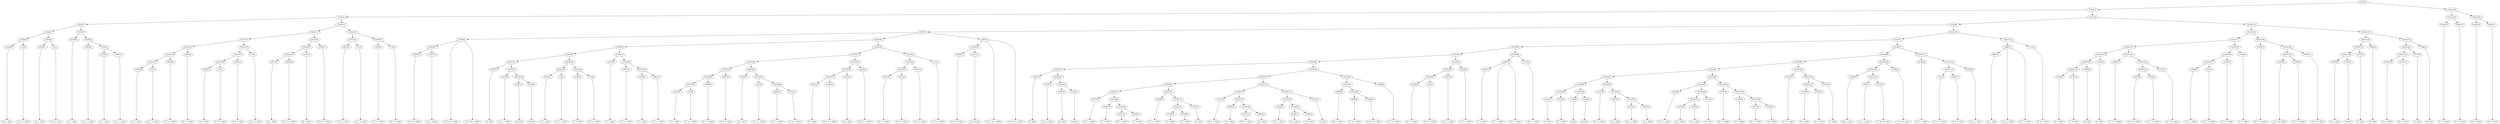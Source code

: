 digraph sample{
"L2544(0)"->"[C  E  G](0)"
"L31(0)"->"[C  D  E  G](0)"
"L5222(5)"->"L2544(0)"
"L5222(5)"->"L31(0)"
"L2544(1)"->"[C  E  G](1)"
"L31(1)"->"[C  D  E  G](1)"
"L5222(6)"->"L2544(1)"
"L5222(6)"->"L31(1)"
"L5222(4)"->"L5222(5)"
"L5222(4)"->"L5222(6)"
"L4136(0)"->"[C  F  A](0)"
"L4981(0)"->"[C  F  G  A](0)"
"L4136(1)"->"[C  F  A](1)"
"L4981(1)"->"[C  F  G  A](1)"
"L5222(9)"->"L4136(1)"
"L5222(9)"->"L4981(1)"
"L5222(8)"->"L4981(0)"
"L5222(8)"->"L5222(9)"
"L5222(7)"->"L4136(0)"
"L5222(7)"->"L5222(8)"
"L5222(3)"->"L5222(4)"
"L5222(3)"->"L5222(7)"
"L2544(2)"->"[C  E  G](2)"
"L31(2)"->"[C  D  E  G](2)"
"L5222(15)"->"L2544(2)"
"L5222(15)"->"L31(2)"
"L4660(0)"->"[C  E  G  B](0)"
"L5222(14)"->"L5222(15)"
"L5222(14)"->"L4660(0)"
"L2901(0)"->"[C  E  F  G](0)"
"L5222(13)"->"L5222(14)"
"L5222(13)"->"L2901(0)"
"L2544(3)"->"[C  E  G](3)"
"L31(3)"->"[C  D  E  G](3)"
"L5222(18)"->"L2544(3)"
"L5222(18)"->"L31(3)"
"L4660(1)"->"[C  E  G  B](1)"
"L5222(17)"->"L5222(18)"
"L5222(17)"->"L4660(1)"
"L31(4)"->"[C  D  E  G](4)"
"L5222(16)"->"L5222(17)"
"L5222(16)"->"L31(4)"
"L5222(12)"->"L5222(13)"
"L5222(12)"->"L5222(16)"
"L3811(0)"->"[F  G  B](0)"
"L2228(0)"->"[D  E  F  G  B](0)"
"L5222(21)"->"L3811(0)"
"L5222(21)"->"L2228(0)"
"L3811(1)"->"[F  G  B](1)"
"L5222(20)"->"L5222(21)"
"L5222(20)"->"L3811(1)"
"L2228(1)"->"[D  E  F  G  B](1)"
"L5222(19)"->"L5222(20)"
"L5222(19)"->"L2228(1)"
"L5222(11)"->"L5222(12)"
"L5222(11)"->"L5222(19)"
"L2901(1)"->"[C  E  F  G](1)"
"L31(5)"->"[C  D  E  G](5)"
"L5222(23)"->"L2901(1)"
"L5222(23)"->"L31(5)"
"L2901(2)"->"[C  E  F  G](2)"
"L31(6)"->"[C  D  E  G](6)"
"L5222(24)"->"L2901(2)"
"L5222(24)"->"L31(6)"
"L5222(22)"->"L5222(23)"
"L5222(22)"->"L5222(24)"
"L5222(10)"->"L5222(11)"
"L5222(10)"->"L5222(22)"
"L5222(2)"->"L5222(3)"
"L5222(2)"->"L5222(10)"
"L3669(0)"->"[C  D  Fis  B](0)"
"L2727(0)"->"[C  D  Fis](0)"
"L5222(27)"->"L3669(0)"
"L5222(27)"->"L2727(0)"
"L3593(0)"->"[C  D  Fis  A  B](0)"
"L3593(0)"->"L5222(27)"
"L3593(0)"->"[C  D  Fis  A  B](1)"
"L2597(0)"->"[G  B](0)"
"L4276(0)"->"[C  D  G  B](0)"
"L2597(1)"->"[G  B](1)"
"L2185(0)"->"[rest](0)"
"L5222(33)"->"L2597(1)"
"L5222(33)"->"L2185(0)"
"L5222(32)"->"L4276(0)"
"L5222(32)"->"L5222(33)"
"L5222(31)"->"L2597(0)"
"L5222(31)"->"L5222(32)"
"L2544(4)"->"[C  E  G](4)"
"L31(7)"->"[C  D  E  G](7)"
"L5222(35)"->"L2544(4)"
"L5222(35)"->"L31(7)"
"L2544(5)"->"[C  E  G](5)"
"L31(8)"->"[C  D  E  G](8)"
"L5222(36)"->"L2544(5)"
"L5222(36)"->"L31(8)"
"L5222(34)"->"L5222(35)"
"L5222(34)"->"L5222(36)"
"L5222(30)"->"L5222(31)"
"L5222(30)"->"L5222(34)"
"L4136(2)"->"[C  F  A](2)"
"L4981(2)"->"[C  F  G  A](2)"
"L4136(3)"->"[C  F  A](3)"
"L4981(3)"->"[C  F  G  A](3)"
"L5222(39)"->"L4136(3)"
"L5222(39)"->"L4981(3)"
"L5222(38)"->"L4981(2)"
"L5222(38)"->"L5222(39)"
"L5222(37)"->"L4136(2)"
"L5222(37)"->"L5222(38)"
"L5222(29)"->"L5222(30)"
"L5222(29)"->"L5222(37)"
"L2544(6)"->"[C  E  G](6)"
"L31(9)"->"[C  D  E  G](9)"
"L5222(45)"->"L2544(6)"
"L5222(45)"->"L31(9)"
"L4660(2)"->"[C  E  G  B](2)"
"L5222(44)"->"L5222(45)"
"L5222(44)"->"L4660(2)"
"L2901(3)"->"[C  E  F  G](3)"
"L5222(43)"->"L5222(44)"
"L5222(43)"->"L2901(3)"
"L2544(7)"->"[C  E  G](7)"
"L31(10)"->"[C  D  E  G](10)"
"L4660(3)"->"[C  E  G  B](3)"
"L31(11)"->"[C  D  E  G](11)"
"L5222(48)"->"L4660(3)"
"L5222(48)"->"L31(11)"
"L5222(47)"->"L31(10)"
"L5222(47)"->"L5222(48)"
"L5222(46)"->"L2544(7)"
"L5222(46)"->"L5222(47)"
"L5222(42)"->"L5222(43)"
"L5222(42)"->"L5222(46)"
"L3811(2)"->"[F  G  B](2)"
"L2228(2)"->"[D  E  F  G  B](2)"
"L5222(51)"->"L3811(2)"
"L5222(51)"->"L2228(2)"
"L3811(3)"->"[F  G  B](3)"
"L5222(50)"->"L5222(51)"
"L5222(50)"->"L3811(3)"
"L2228(3)"->"[D  E  F  G  B](3)"
"L5222(49)"->"L5222(50)"
"L5222(49)"->"L2228(3)"
"L5222(41)"->"L5222(42)"
"L5222(41)"->"L5222(49)"
"L2901(4)"->"[C  E  F  G](4)"
"L31(12)"->"[C  D  E  G](12)"
"L5222(54)"->"L2901(4)"
"L5222(54)"->"L31(12)"
"L2901(5)"->"[C  E  F  G](5)"
"L5222(53)"->"L5222(54)"
"L5222(53)"->"L2901(5)"
"L31(13)"->"[C  D  E  G](13)"
"L5222(52)"->"L5222(53)"
"L5222(52)"->"L31(13)"
"L5222(40)"->"L5222(41)"
"L5222(40)"->"L5222(52)"
"L5222(28)"->"L5222(29)"
"L5222(28)"->"L5222(40)"
"L3669(1)"->"[C  D  Fis  B](1)"
"L2727(1)"->"[C  D  Fis](1)"
"L5222(55)"->"L3669(1)"
"L5222(55)"->"L2727(1)"
"L3593(1)"->"[C  D  Fis  A  B](2)"
"L3593(1)"->"L5222(55)"
"L3593(1)"->"[C  D  Fis  A  B](3)"
"L5057(0)"->"L3593(0)"
"L5057(0)"->"L5222(28)"
"L5057(0)"->"L3593(1)"
"L2597(2)"->"[G  B](2)"
"L4276(1)"->"[C  D  G  B](1)"
"L2597(3)"->"[G  B](3)"
"L2185(1)"->"[rest](1)"
"L5222(63)"->"L2597(3)"
"L5222(63)"->"L2185(1)"
"L5222(62)"->"L4276(1)"
"L5222(62)"->"L5222(63)"
"L5222(61)"->"L2597(2)"
"L5222(61)"->"L5222(62)"
"L4731(0)"->"[D  F  G  B](0)"
"L2645(0)"->"[C  D  B](0)"
"L4731(1)"->"[D  F  G  B](1)"
"L2645(1)"->"[C  D  B](1)"
"L5222(69)"->"L4731(1)"
"L5222(69)"->"L2645(1)"
"L5222(68)"->"L2645(0)"
"L5222(68)"->"L5222(69)"
"L5222(67)"->"L4731(0)"
"L5222(67)"->"L5222(68)"
"L2238(0)"->"[C  E  G  A](0)"
"L3259(0)"->"[C  E  B](0)"
"L4738(0)"->"[C  D  E](0)"
"L5222(72)"->"L3259(0)"
"L5222(72)"->"L4738(0)"
"L3741(0)"->"[C  E](0)"
"L5222(71)"->"L5222(72)"
"L5222(71)"->"L3741(0)"
"L5222(70)"->"L2238(0)"
"L5222(70)"->"L5222(71)"
"L5222(66)"->"L5222(67)"
"L5222(66)"->"L5222(70)"
"L4731(2)"->"[D  F  G  B](2)"
"L2645(2)"->"[C  D  B](2)"
"L4731(3)"->"[D  F  G  B](3)"
"L2645(3)"->"[C  D  B](3)"
"L5222(76)"->"L4731(3)"
"L5222(76)"->"L2645(3)"
"L5222(75)"->"L2645(2)"
"L5222(75)"->"L5222(76)"
"L5222(74)"->"L4731(2)"
"L5222(74)"->"L5222(75)"
"L2238(1)"->"[C  E  G  A](1)"
"L3259(1)"->"[C  E  B](1)"
"L4738(1)"->"[C  D  E](1)"
"L5222(79)"->"L3259(1)"
"L5222(79)"->"L4738(1)"
"L5222(78)"->"L2238(1)"
"L5222(78)"->"L5222(79)"
"L3741(1)"->"[C  E](1)"
"L5222(77)"->"L5222(78)"
"L5222(77)"->"L3741(1)"
"L5222(73)"->"L5222(74)"
"L5222(73)"->"L5222(77)"
"L5222(65)"->"L5222(66)"
"L5222(65)"->"L5222(73)"
"L3689(0)"->"[Dis  G  A](0)"
"L895(0)"->"[C  D  G  A](0)"
"L1420(0)"->"[C  Dis  Fis  A](0)"
"L5222(82)"->"L895(0)"
"L5222(82)"->"L1420(0)"
"L5222(81)"->"L3689(0)"
"L5222(81)"->"L5222(82)"
"L3296(0)"->"[C  D  Fis  A](0)"
"L5222(80)"->"L5222(81)"
"L5222(80)"->"L3296(0)"
"L5222(64)"->"L5222(65)"
"L5222(64)"->"L5222(80)"
"L5222(60)"->"L5222(61)"
"L5222(60)"->"L5222(64)"
"L2238(2)"->"[C  E  G  A](2)"
"L31(14)"->"[C  D  E  G](14)"
"L5222(85)"->"L2238(2)"
"L5222(85)"->"L31(14)"
"L2901(6)"->"[C  E  F  G](6)"
"L5222(84)"->"L5222(85)"
"L5222(84)"->"L2901(6)"
"L2238(3)"->"[C  E  G  A](3)"
"L5222(83)"->"L5222(84)"
"L5222(83)"->"L2238(3)"
"L5222(59)"->"L5222(60)"
"L5222(59)"->"L5222(83)"
"L4667(0)"->"[F  G  A](0)"
"L4887(0)"->"[C  F  G  B](0)"
"L4887(0)"->"L4667(0)"
"L4887(0)"->"[C  F  G  B](1)"
"L1733(0)"->"[D  E  F  G](0)"
"L5222(86)"->"L4887(0)"
"L5222(86)"->"L1733(0)"
"L5222(58)"->"L5222(59)"
"L5222(58)"->"L5222(86)"
"L3741(2)"->"[C  E](2)"
"L4130(0)"->"[C  F  G](0)"
"L5222(93)"->"L3741(2)"
"L5222(93)"->"L4130(0)"
"L1796(0)"->"[C](0)"
"L2185(2)"->"[rest](2)"
"L5222(94)"->"L1796(0)"
"L5222(94)"->"L2185(2)"
"L5222(92)"->"L5222(93)"
"L5222(92)"->"L5222(94)"
"L4731(4)"->"[D  F  G  B](4)"
"L2645(4)"->"[C  D  B](4)"
"L4731(5)"->"[D  F  G  B](5)"
"L2645(5)"->"[C  D  B](5)"
"L5222(97)"->"L4731(5)"
"L5222(97)"->"L2645(5)"
"L5222(96)"->"L2645(4)"
"L5222(96)"->"L5222(97)"
"L5222(95)"->"L4731(4)"
"L5222(95)"->"L5222(96)"
"L5222(91)"->"L5222(92)"
"L5222(91)"->"L5222(95)"
"L2238(4)"->"[C  E  G  A](4)"
"L3259(2)"->"[C  E  B](2)"
"L4738(2)"->"[C  D  E](2)"
"L5222(101)"->"L3259(2)"
"L5222(101)"->"L4738(2)"
"L3741(3)"->"[C  E](3)"
"L5222(100)"->"L5222(101)"
"L5222(100)"->"L3741(3)"
"L5222(99)"->"L2238(4)"
"L5222(99)"->"L5222(100)"
"L4731(6)"->"[D  F  G  B](6)"
"L2645(6)"->"[C  D  B](6)"
"L4731(7)"->"[D  F  G  B](7)"
"L2645(7)"->"[C  D  B](7)"
"L5222(104)"->"L4731(7)"
"L5222(104)"->"L2645(7)"
"L5222(103)"->"L2645(6)"
"L5222(103)"->"L5222(104)"
"L5222(102)"->"L4731(6)"
"L5222(102)"->"L5222(103)"
"L5222(98)"->"L5222(99)"
"L5222(98)"->"L5222(102)"
"L5222(90)"->"L5222(91)"
"L5222(90)"->"L5222(98)"
"L2238(5)"->"[C  E  G  A](5)"
"L3259(3)"->"[C  E  B](3)"
"L4738(3)"->"[C  D  E](3)"
"L5222(107)"->"L3259(3)"
"L5222(107)"->"L4738(3)"
"L3741(4)"->"[C  E](4)"
"L5222(106)"->"L5222(107)"
"L5222(106)"->"L3741(4)"
"L5222(105)"->"L2238(5)"
"L5222(105)"->"L5222(106)"
"L5222(89)"->"L5222(90)"
"L5222(89)"->"L5222(105)"
"L3689(1)"->"[Dis  G  A](1)"
"L895(1)"->"[C  D  G  A](1)"
"L1420(1)"->"[C  Dis  Fis  A](1)"
"L5222(110)"->"L895(1)"
"L5222(110)"->"L1420(1)"
"L5222(109)"->"L3689(1)"
"L5222(109)"->"L5222(110)"
"L3296(1)"->"[C  D  Fis  A](1)"
"L5222(108)"->"L5222(109)"
"L5222(108)"->"L3296(1)"
"L5222(88)"->"L5222(89)"
"L5222(88)"->"L5222(108)"
"L2238(6)"->"[C  E  G  A](6)"
"L31(15)"->"[C  D  E  G](15)"
"L2901(7)"->"[C  E  F  G](7)"
"L5222(113)"->"L31(15)"
"L5222(113)"->"L2901(7)"
"L2238(7)"->"[C  E  G  A](7)"
"L5222(112)"->"L5222(113)"
"L5222(112)"->"L2238(7)"
"L5222(111)"->"L2238(6)"
"L5222(111)"->"L5222(112)"
"L5222(87)"->"L5222(88)"
"L5222(87)"->"L5222(111)"
"L5222(57)"->"L5222(58)"
"L5222(57)"->"L5222(87)"
"L4667(1)"->"[F  G  A](1)"
"L4887(1)"->"[C  F  G  B](2)"
"L4887(1)"->"L4667(1)"
"L4887(1)"->"[C  F  G  B](3)"
"L1733(1)"->"[D  E  F  G](1)"
"L5222(114)"->"L4887(1)"
"L5222(114)"->"L1733(1)"
"L5222(56)"->"L5222(57)"
"L5222(56)"->"L5222(114)"
"L5222(26)"->"L5057(0)"
"L5222(26)"->"L5222(56)"
"L3259(4)"->"[C  E  B](4)"
"L4738(4)"->"[C  D  E](4)"
"L5222(121)"->"L3259(4)"
"L5222(121)"->"L4738(4)"
"L2984(0)"->"[E  F](0)"
"L5222(120)"->"L5222(121)"
"L5222(120)"->"L2984(0)"
"L2821(0)"->"[C  G](0)"
"L5222(119)"->"L5222(120)"
"L5222(119)"->"L2821(0)"
"L1820(0)"->"[C  D  F  Gis](0)"
"L4555(0)"->"[C  F  Gis  B](0)"
"L1820(1)"->"[C  D  F  Gis](1)"
"L5222(124)"->"L4555(0)"
"L5222(124)"->"L1820(1)"
"L4555(1)"->"[C  F  Gis  B](1)"
"L5222(123)"->"L5222(124)"
"L5222(123)"->"L4555(1)"
"L5222(122)"->"L1820(0)"
"L5222(122)"->"L5222(123)"
"L5222(118)"->"L5222(119)"
"L5222(118)"->"L5222(122)"
"L4660(4)"->"[C  E  G  B](4)"
"L31(16)"->"[C  D  E  G](16)"
"L5222(127)"->"L4660(4)"
"L5222(127)"->"L31(16)"
"L2901(8)"->"[C  E  F  G](8)"
"L5222(126)"->"L5222(127)"
"L5222(126)"->"L2901(8)"
"L2544(8)"->"[C  E  G](8)"
"L5222(125)"->"L5222(126)"
"L5222(125)"->"L2544(8)"
"L5222(117)"->"L5222(118)"
"L5222(117)"->"L5222(125)"
"L1820(2)"->"[C  D  F  Gis](2)"
"L4555(2)"->"[C  F  Gis  B](2)"
"L1820(3)"->"[C  D  F  Gis](3)"
"L5222(130)"->"L4555(2)"
"L5222(130)"->"L1820(3)"
"L4555(3)"->"[C  F  Gis  B](3)"
"L5222(129)"->"L5222(130)"
"L5222(129)"->"L4555(3)"
"L5222(128)"->"L1820(2)"
"L5222(128)"->"L5222(129)"
"L5222(116)"->"L5222(117)"
"L5222(116)"->"L5222(128)"
"L2544(9)"->"[C  E  G](9)"
"L2185(3)"->"[rest](3)"
"L5222(134)"->"L2544(9)"
"L5222(134)"->"L2185(3)"
"L3741(5)"->"[C  E](5)"
"L5222(133)"->"L5222(134)"
"L5222(133)"->"L3741(5)"
"L3666(0)"->"[F  G](0)"
"L5222(132)"->"L5222(133)"
"L5222(132)"->"L3666(0)"
"L2544(10)"->"[C  E  G](10)"
"L2544(11)"->"[C  E  G](11)"
"L5222(137)"->"L2544(10)"
"L5222(137)"->"L2544(11)"
"L3741(6)"->"[C  E](6)"
"L5222(136)"->"L5222(137)"
"L5222(136)"->"L3741(6)"
"L3666(1)"->"[F  G](1)"
"L5222(135)"->"L5222(136)"
"L5222(135)"->"L3666(1)"
"L5222(131)"->"L5222(132)"
"L5222(131)"->"L5222(135)"
"L5222(115)"->"L5222(116)"
"L5222(115)"->"L5222(131)"
"L5222(25)"->"L5222(26)"
"L5222(25)"->"L5222(115)"
"L5222(1)"->"L5222(2)"
"L5222(1)"->"L5222(25)"
"L2544(12)"->"[C  E  G](12)"
"L2544(13)"->"[C  E  G](13)"
"L5222(139)"->"L2544(12)"
"L5222(139)"->"L2544(13)"
"L2544(14)"->"[C  E  G](14)"
"L2544(15)"->"[C  E  G](15)"
"L5222(140)"->"L2544(14)"
"L5222(140)"->"L2544(15)"
"L5222(138)"->"L5222(139)"
"L5222(138)"->"L5222(140)"
"L5222(0)"->"L5222(1)"
"L5222(0)"->"L5222(138)"
{rank = min; "L5222(0)"}
{rank = same; "L5222(1)"; "L5222(138)";}
{rank = same; "L5222(2)"; "L5222(25)"; "L5222(139)"; "L5222(140)";}
{rank = same; "L5222(3)"; "L5222(10)"; "L5222(26)"; "L5222(115)"; "L2544(12)"; "L2544(13)"; "L2544(14)"; "L2544(15)";}
{rank = same; "L5222(4)"; "L5222(7)"; "L5222(11)"; "L5222(22)"; "L5057(0)"; "L5222(56)"; "L5222(116)"; "L5222(131)";}
{rank = same; "L5222(5)"; "L5222(6)"; "L4136(0)"; "L5222(8)"; "L5222(12)"; "L5222(19)"; "L5222(23)"; "L5222(24)"; "L3593(0)"; "L5222(28)"; "L3593(1)"; "L5222(57)"; "L5222(114)"; "L5222(117)"; "L5222(128)"; "L5222(132)"; "L5222(135)";}
{rank = same; "L2544(0)"; "L31(0)"; "L2544(1)"; "L31(1)"; "L4981(0)"; "L5222(9)"; "L5222(13)"; "L5222(16)"; "L5222(20)"; "L2228(1)"; "L2901(1)"; "L31(5)"; "L2901(2)"; "L31(6)"; "L5222(27)"; "L5222(29)"; "L5222(40)"; "L5222(55)"; "L5222(58)"; "L5222(87)"; "L4887(1)"; "L1733(1)"; "L5222(118)"; "L5222(125)"; "L1820(2)"; "L5222(129)"; "L5222(133)"; "L3666(0)"; "L5222(136)"; "L3666(1)";}
{rank = same; "L4136(1)"; "L4981(1)"; "L5222(14)"; "L2901(0)"; "L5222(17)"; "L31(4)"; "L5222(21)"; "L3811(1)"; "L3669(0)"; "L2727(0)"; "L5222(30)"; "L5222(37)"; "L5222(41)"; "L5222(52)"; "L3669(1)"; "L2727(1)"; "L5222(59)"; "L5222(86)"; "L5222(88)"; "L5222(111)"; "L4667(1)"; "L5222(119)"; "L5222(122)"; "L5222(126)"; "L2544(8)"; "L5222(130)"; "L4555(3)"; "L5222(134)"; "L3741(5)"; "L5222(137)"; "L3741(6)";}
{rank = same; "L5222(15)"; "L4660(0)"; "L5222(18)"; "L4660(1)"; "L3811(0)"; "L2228(0)"; "L5222(31)"; "L5222(34)"; "L4136(2)"; "L5222(38)"; "L5222(42)"; "L5222(49)"; "L5222(53)"; "L31(13)"; "L5222(60)"; "L5222(83)"; "L4887(0)"; "L1733(0)"; "L5222(89)"; "L5222(108)"; "L2238(6)"; "L5222(112)"; "L5222(120)"; "L2821(0)"; "L1820(0)"; "L5222(123)"; "L5222(127)"; "L2901(8)"; "L4555(2)"; "L1820(3)"; "L2544(9)"; "L2185(3)"; "L2544(10)"; "L2544(11)";}
{rank = same; "L2544(2)"; "L31(2)"; "L2544(3)"; "L31(3)"; "L2597(0)"; "L5222(32)"; "L5222(35)"; "L5222(36)"; "L4981(2)"; "L5222(39)"; "L5222(43)"; "L5222(46)"; "L5222(50)"; "L2228(3)"; "L5222(54)"; "L2901(5)"; "L5222(61)"; "L5222(64)"; "L5222(84)"; "L2238(3)"; "L4667(0)"; "L5222(90)"; "L5222(105)"; "L5222(109)"; "L3296(1)"; "L5222(113)"; "L2238(7)"; "L5222(121)"; "L2984(0)"; "L5222(124)"; "L4555(1)"; "L4660(4)"; "L31(16)";}
{rank = same; "L4276(0)"; "L5222(33)"; "L2544(4)"; "L31(7)"; "L2544(5)"; "L31(8)"; "L4136(3)"; "L4981(3)"; "L5222(44)"; "L2901(3)"; "L2544(7)"; "L5222(47)"; "L5222(51)"; "L3811(3)"; "L2901(4)"; "L31(12)"; "L2597(2)"; "L5222(62)"; "L5222(65)"; "L5222(80)"; "L5222(85)"; "L2901(6)"; "L5222(91)"; "L5222(98)"; "L2238(5)"; "L5222(106)"; "L3689(1)"; "L5222(110)"; "L31(15)"; "L2901(7)"; "L3259(4)"; "L4738(4)"; "L4555(0)"; "L1820(1)";}
{rank = same; "L2597(1)"; "L2185(0)"; "L5222(45)"; "L4660(2)"; "L31(10)"; "L5222(48)"; "L3811(2)"; "L2228(2)"; "L4276(1)"; "L5222(63)"; "L5222(66)"; "L5222(73)"; "L5222(81)"; "L3296(0)"; "L2238(2)"; "L31(14)"; "L5222(92)"; "L5222(95)"; "L5222(99)"; "L5222(102)"; "L5222(107)"; "L3741(4)"; "L895(1)"; "L1420(1)";}
{rank = same; "L2544(6)"; "L31(9)"; "L4660(3)"; "L31(11)"; "L2597(3)"; "L2185(1)"; "L5222(67)"; "L5222(70)"; "L5222(74)"; "L5222(77)"; "L3689(0)"; "L5222(82)"; "L5222(93)"; "L5222(94)"; "L4731(4)"; "L5222(96)"; "L2238(4)"; "L5222(100)"; "L4731(6)"; "L5222(103)"; "L3259(3)"; "L4738(3)";}
{rank = same; "L4731(0)"; "L5222(68)"; "L2238(0)"; "L5222(71)"; "L4731(2)"; "L5222(75)"; "L5222(78)"; "L3741(1)"; "L895(0)"; "L1420(0)"; "L3741(2)"; "L4130(0)"; "L1796(0)"; "L2185(2)"; "L2645(4)"; "L5222(97)"; "L5222(101)"; "L3741(3)"; "L2645(6)"; "L5222(104)";}
{rank = same; "L2645(0)"; "L5222(69)"; "L5222(72)"; "L3741(0)"; "L2645(2)"; "L5222(76)"; "L2238(1)"; "L5222(79)"; "L4731(5)"; "L2645(5)"; "L3259(2)"; "L4738(2)"; "L4731(7)"; "L2645(7)";}
{rank = same; "L4731(1)"; "L2645(1)"; "L3259(0)"; "L4738(0)"; "L4731(3)"; "L2645(3)"; "L3259(1)"; "L4738(1)";}
{rank = max; "[C  D  B](0)"; "[C  D  B](1)"; "[C  D  B](2)"; "[C  D  B](3)"; "[C  D  B](4)"; "[C  D  B](5)"; "[C  D  B](6)"; "[C  D  B](7)"; "[C  D  E  G](0)"; "[C  D  E  G](1)"; "[C  D  E  G](10)"; "[C  D  E  G](11)"; "[C  D  E  G](12)"; "[C  D  E  G](13)"; "[C  D  E  G](14)"; "[C  D  E  G](15)"; "[C  D  E  G](16)"; "[C  D  E  G](2)"; "[C  D  E  G](3)"; "[C  D  E  G](4)"; "[C  D  E  G](5)"; "[C  D  E  G](6)"; "[C  D  E  G](7)"; "[C  D  E  G](8)"; "[C  D  E  G](9)"; "[C  D  E](0)"; "[C  D  E](1)"; "[C  D  E](2)"; "[C  D  E](3)"; "[C  D  E](4)"; "[C  D  F  Gis](0)"; "[C  D  F  Gis](1)"; "[C  D  F  Gis](2)"; "[C  D  F  Gis](3)"; "[C  D  Fis  A  B](0)"; "[C  D  Fis  A  B](1)"; "[C  D  Fis  A  B](2)"; "[C  D  Fis  A  B](3)"; "[C  D  Fis  A](0)"; "[C  D  Fis  A](1)"; "[C  D  Fis  B](0)"; "[C  D  Fis  B](1)"; "[C  D  Fis](0)"; "[C  D  Fis](1)"; "[C  D  G  A](0)"; "[C  D  G  A](1)"; "[C  D  G  B](0)"; "[C  D  G  B](1)"; "[C  Dis  Fis  A](0)"; "[C  Dis  Fis  A](1)"; "[C  E  B](0)"; "[C  E  B](1)"; "[C  E  B](2)"; "[C  E  B](3)"; "[C  E  B](4)"; "[C  E  F  G](0)"; "[C  E  F  G](1)"; "[C  E  F  G](2)"; "[C  E  F  G](3)"; "[C  E  F  G](4)"; "[C  E  F  G](5)"; "[C  E  F  G](6)"; "[C  E  F  G](7)"; "[C  E  F  G](8)"; "[C  E  G  A](0)"; "[C  E  G  A](1)"; "[C  E  G  A](2)"; "[C  E  G  A](3)"; "[C  E  G  A](4)"; "[C  E  G  A](5)"; "[C  E  G  A](6)"; "[C  E  G  A](7)"; "[C  E  G  B](0)"; "[C  E  G  B](1)"; "[C  E  G  B](2)"; "[C  E  G  B](3)"; "[C  E  G  B](4)"; "[C  E  G](0)"; "[C  E  G](1)"; "[C  E  G](10)"; "[C  E  G](11)"; "[C  E  G](12)"; "[C  E  G](13)"; "[C  E  G](14)"; "[C  E  G](15)"; "[C  E  G](2)"; "[C  E  G](3)"; "[C  E  G](4)"; "[C  E  G](5)"; "[C  E  G](6)"; "[C  E  G](7)"; "[C  E  G](8)"; "[C  E  G](9)"; "[C  E](0)"; "[C  E](1)"; "[C  E](2)"; "[C  E](3)"; "[C  E](4)"; "[C  E](5)"; "[C  E](6)"; "[C  F  A](0)"; "[C  F  A](1)"; "[C  F  A](2)"; "[C  F  A](3)"; "[C  F  G  A](0)"; "[C  F  G  A](1)"; "[C  F  G  A](2)"; "[C  F  G  A](3)"; "[C  F  G  B](0)"; "[C  F  G  B](1)"; "[C  F  G  B](2)"; "[C  F  G  B](3)"; "[C  F  G](0)"; "[C  F  Gis  B](0)"; "[C  F  Gis  B](1)"; "[C  F  Gis  B](2)"; "[C  F  Gis  B](3)"; "[C  G](0)"; "[C](0)"; "[D  E  F  G  B](0)"; "[D  E  F  G  B](1)"; "[D  E  F  G  B](2)"; "[D  E  F  G  B](3)"; "[D  E  F  G](0)"; "[D  E  F  G](1)"; "[D  F  G  B](0)"; "[D  F  G  B](1)"; "[D  F  G  B](2)"; "[D  F  G  B](3)"; "[D  F  G  B](4)"; "[D  F  G  B](5)"; "[D  F  G  B](6)"; "[D  F  G  B](7)"; "[Dis  G  A](0)"; "[Dis  G  A](1)"; "[E  F](0)"; "[F  G  A](0)"; "[F  G  A](1)"; "[F  G  B](0)"; "[F  G  B](1)"; "[F  G  B](2)"; "[F  G  B](3)"; "[F  G](0)"; "[F  G](1)"; "[G  B](0)"; "[G  B](1)"; "[G  B](2)"; "[G  B](3)"; "[rest](0)"; "[rest](1)"; "[rest](2)"; "[rest](3)";}
}